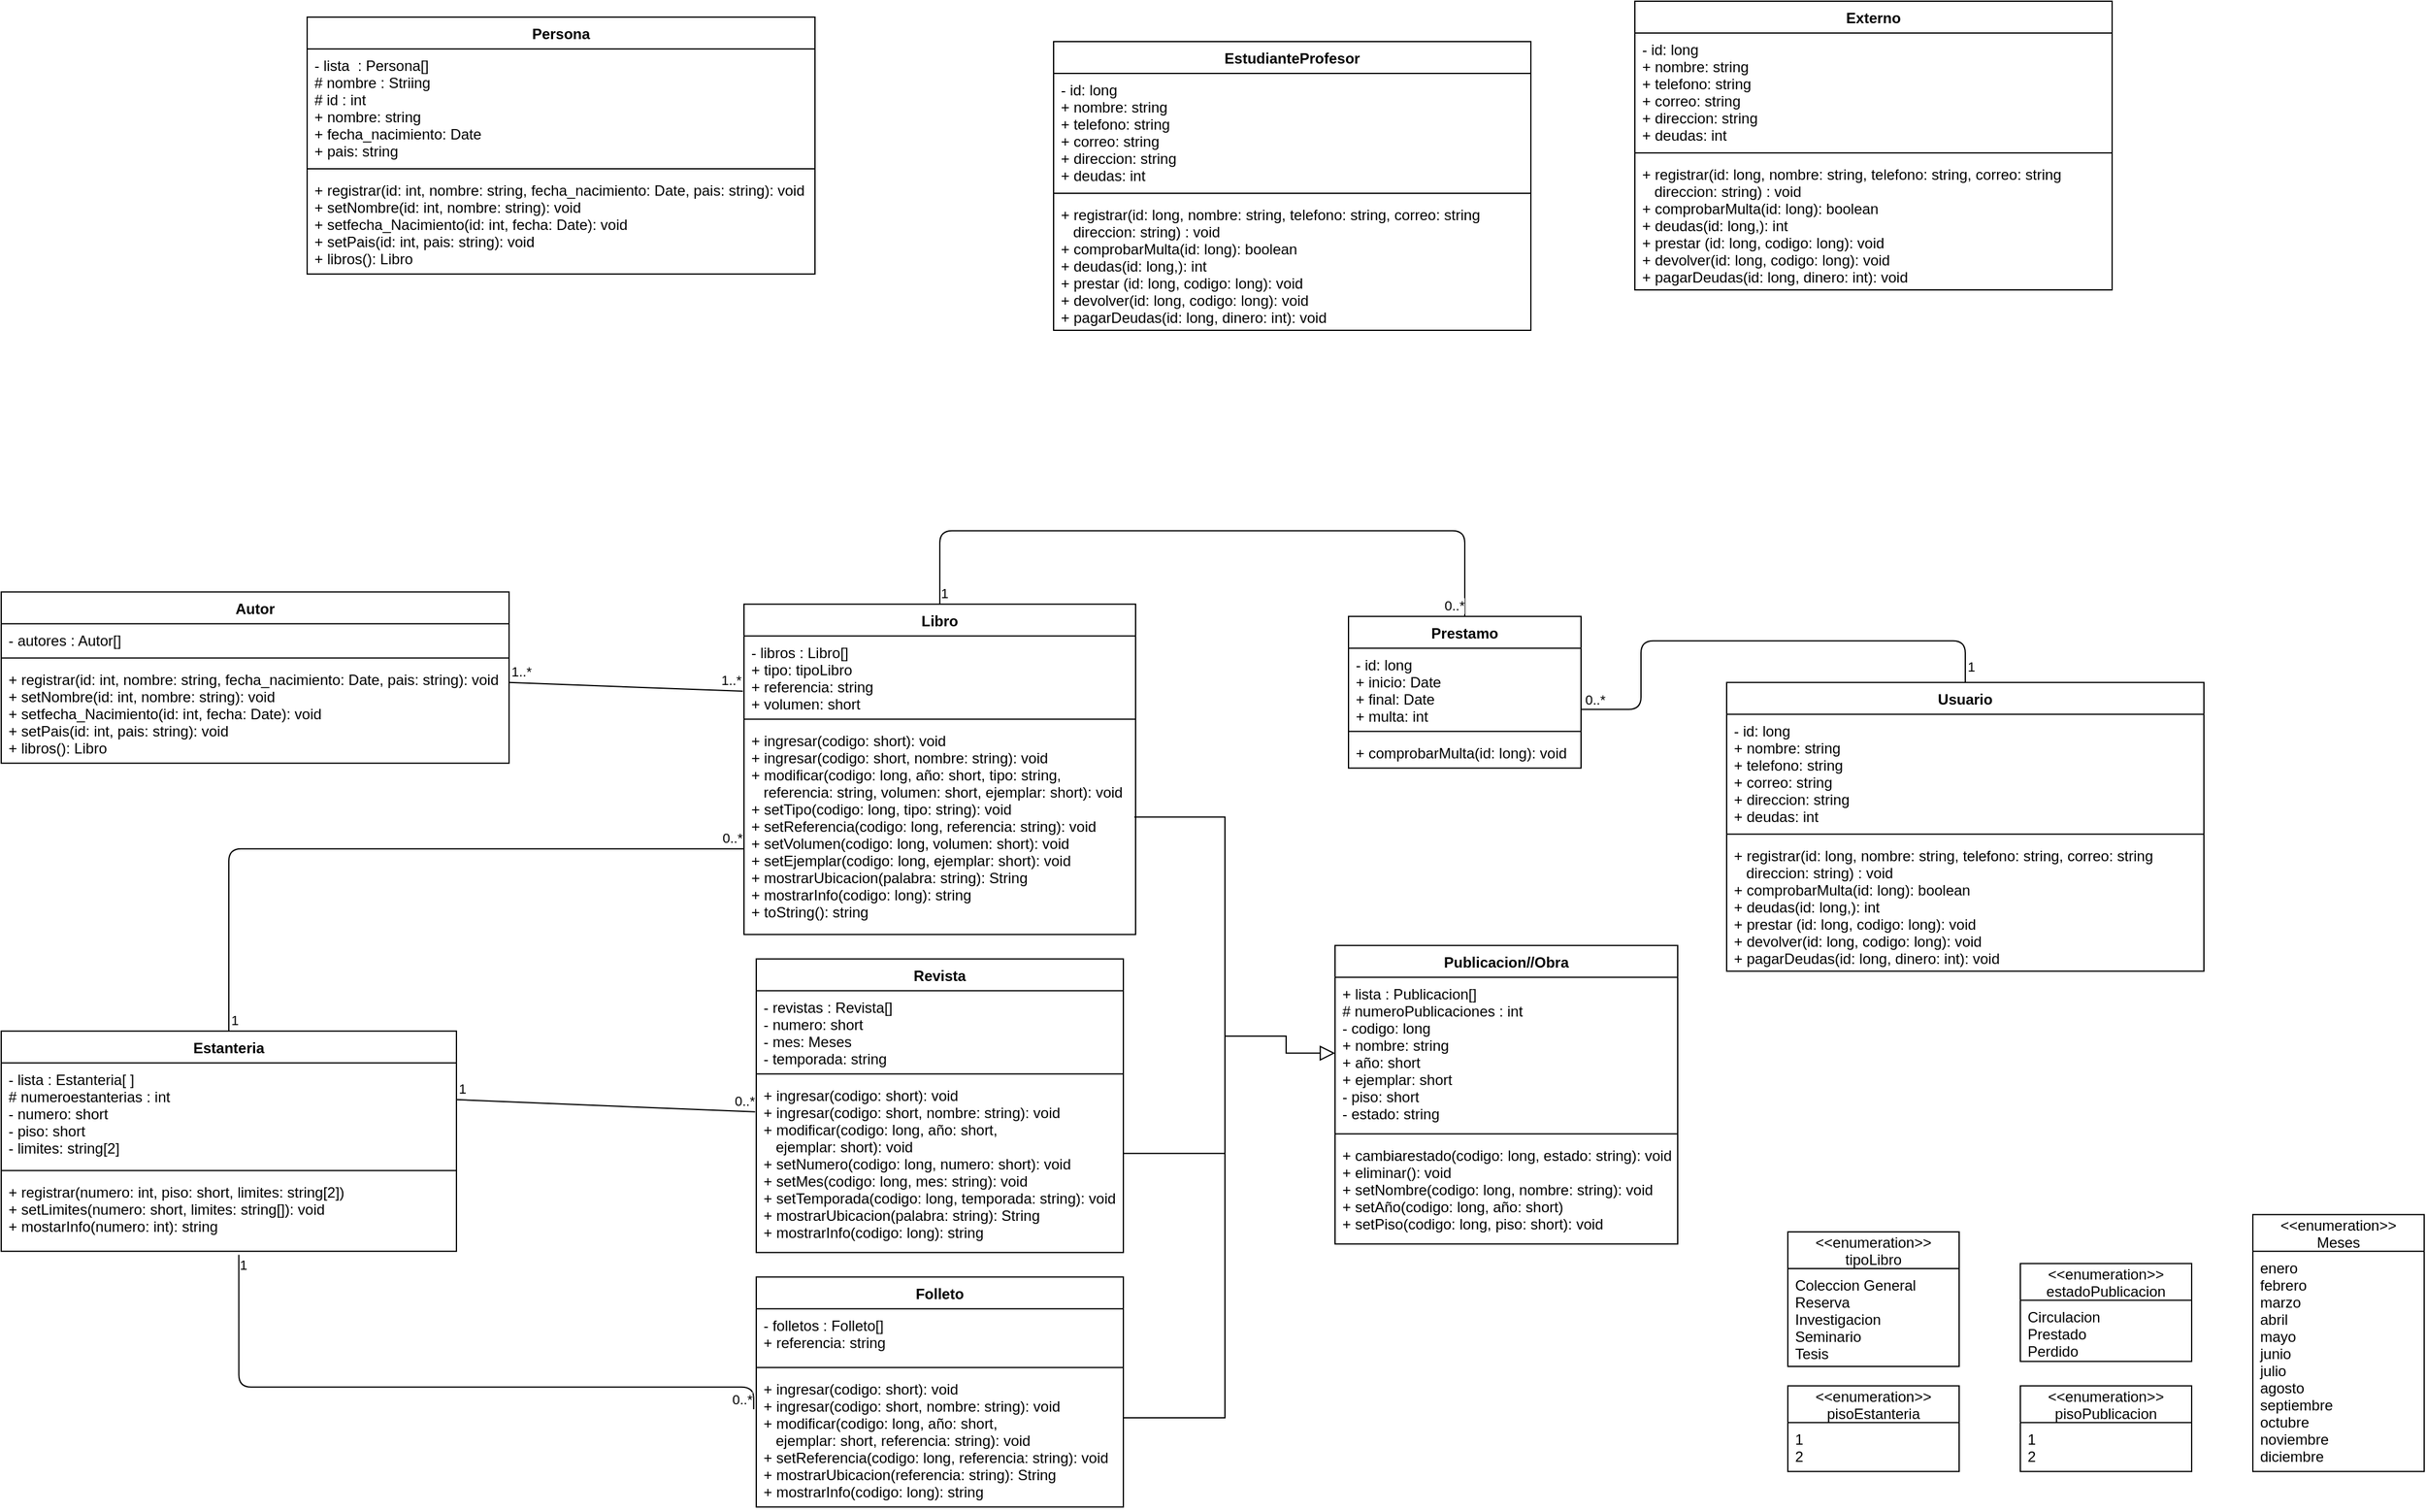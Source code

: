 <mxfile version="15.8.7" type="device" pages="3"><diagram id="C5RBs43oDa-KdzZeNtuy" name="Diagrama de Clases"><mxGraphModel dx="3039" dy="1890" grid="1" gridSize="10" guides="1" tooltips="1" connect="1" arrows="0" fold="1" page="1" pageScale="1" pageWidth="827" pageHeight="1169" math="0" shadow="0"><root><mxCell id="WIyWlLk6GJQsqaUBKTNV-0"/><mxCell id="WIyWlLk6GJQsqaUBKTNV-1" parent="WIyWlLk6GJQsqaUBKTNV-0"/><mxCell id="ke12g0NO1L1ZKeJ29uk7-75" style="edgeStyle=orthogonalEdgeStyle;rounded=0;orthogonalLoop=1;jettySize=auto;html=1;exitX=1;exitY=0.5;exitDx=0;exitDy=0;endArrow=none;endFill=0;" parent="WIyWlLk6GJQsqaUBKTNV-1" edge="1"><mxGeometry relative="1" as="geometry"><mxPoint x="-444" y="463.92" as="sourcePoint"/><mxPoint x="-370" y="642.92" as="targetPoint"/><Array as="points"><mxPoint x="-370" y="463.92"/><mxPoint x="-370" y="642.92"/></Array></mxGeometry></mxCell><mxCell id="ke12g0NO1L1ZKeJ29uk7-21" value="Libro" style="swimlane;fontStyle=1;align=center;verticalAlign=top;childLayout=stackLayout;horizontal=1;startSize=26;horizontalStack=0;resizeParent=1;resizeParentMax=0;resizeLast=0;collapsible=1;marginBottom=0;" parent="WIyWlLk6GJQsqaUBKTNV-1" vertex="1"><mxGeometry x="-763" y="289.92" width="320" height="270" as="geometry"><mxRectangle x="-963" y="254.06" width="60" height="26" as="alternateBounds"/></mxGeometry></mxCell><mxCell id="ke12g0NO1L1ZKeJ29uk7-22" value="- libros : Libro[]&#10;+ tipo: tipoLibro&#10;+ referencia: string&#10;+ volumen: short" style="text;strokeColor=none;fillColor=none;align=left;verticalAlign=top;spacingLeft=4;spacingRight=4;overflow=hidden;rotatable=0;points=[[0,0.5],[1,0.5]];portConstraint=eastwest;" parent="ke12g0NO1L1ZKeJ29uk7-21" vertex="1"><mxGeometry y="26" width="320" height="64" as="geometry"/></mxCell><mxCell id="ke12g0NO1L1ZKeJ29uk7-23" value="" style="line;strokeWidth=1;fillColor=none;align=left;verticalAlign=middle;spacingTop=-1;spacingLeft=3;spacingRight=3;rotatable=0;labelPosition=right;points=[];portConstraint=eastwest;" parent="ke12g0NO1L1ZKeJ29uk7-21" vertex="1"><mxGeometry y="90" width="320" height="8" as="geometry"/></mxCell><mxCell id="ke12g0NO1L1ZKeJ29uk7-24" value="+ ingresar(codigo: short): void&#10;+ ingresar(codigo: short, nombre: string): void&#10;+ modificar(codigo: long, año: short, tipo: string, &#10;   referencia: string, volumen: short, ejemplar: short): void&#10;+ setTipo(codigo: long, tipo: string): void&#10;+ setReferencia(codigo: long, referencia: string): void&#10;+ setVolumen(codigo: long, volumen: short): void&#10;+ setEjemplar(codigo: long, ejemplar: short): void&#10;+ mostrarUbicacion(palabra: string): String&#10;+ mostrarInfo(codigo: long): string&#10;+ toString(): string" style="text;strokeColor=none;fillColor=none;align=left;verticalAlign=top;spacingLeft=4;spacingRight=4;overflow=hidden;rotatable=0;points=[[0,0.5],[1,0.5]];portConstraint=eastwest;" parent="ke12g0NO1L1ZKeJ29uk7-21" vertex="1"><mxGeometry y="98" width="320" height="172" as="geometry"/></mxCell><mxCell id="ke12g0NO1L1ZKeJ29uk7-34" value="Usuario" style="swimlane;fontStyle=1;align=center;verticalAlign=top;childLayout=stackLayout;horizontal=1;startSize=26;horizontalStack=0;resizeParent=1;resizeParentMax=0;resizeLast=0;collapsible=1;marginBottom=0;" parent="WIyWlLk6GJQsqaUBKTNV-1" vertex="1"><mxGeometry x="40" y="353.92" width="390" height="236" as="geometry"/></mxCell><mxCell id="ke12g0NO1L1ZKeJ29uk7-35" value="- id: long&#10;+ nombre: string&#10;+ telefono: string&#10;+ correo: string&#10;+ direccion: string&#10;+ deudas: int" style="text;strokeColor=none;fillColor=none;align=left;verticalAlign=top;spacingLeft=4;spacingRight=4;overflow=hidden;rotatable=0;points=[[0,0.5],[1,0.5]];portConstraint=eastwest;" parent="ke12g0NO1L1ZKeJ29uk7-34" vertex="1"><mxGeometry y="26" width="390" height="94" as="geometry"/></mxCell><mxCell id="ke12g0NO1L1ZKeJ29uk7-36" value="" style="line;strokeWidth=1;fillColor=none;align=left;verticalAlign=middle;spacingTop=-1;spacingLeft=3;spacingRight=3;rotatable=0;labelPosition=right;points=[];portConstraint=eastwest;" parent="ke12g0NO1L1ZKeJ29uk7-34" vertex="1"><mxGeometry y="120" width="390" height="8" as="geometry"/></mxCell><mxCell id="ke12g0NO1L1ZKeJ29uk7-37" value="+ registrar(id: long, nombre: string, telefono: string, correo: string&#10;   direccion: string) : void&#10;+ comprobarMulta(id: long): boolean&#10;+ deudas(id: long,): int&#10;+ prestar (id: long, codigo: long): void &#10;+ devolver(id: long, codigo: long): void&#10;+ pagarDeudas(id: long, dinero: int): void&#10;" style="text;strokeColor=none;fillColor=none;align=left;verticalAlign=top;spacingLeft=4;spacingRight=4;overflow=hidden;rotatable=0;points=[[0,0.5],[1,0.5]];portConstraint=eastwest;" parent="ke12g0NO1L1ZKeJ29uk7-34" vertex="1"><mxGeometry y="128" width="390" height="108" as="geometry"/></mxCell><mxCell id="ke12g0NO1L1ZKeJ29uk7-38" value="Estanteria" style="swimlane;fontStyle=1;align=center;verticalAlign=top;childLayout=stackLayout;horizontal=1;startSize=26;horizontalStack=0;resizeParent=1;resizeParentMax=0;resizeLast=0;collapsible=1;marginBottom=0;" parent="WIyWlLk6GJQsqaUBKTNV-1" vertex="1"><mxGeometry x="-1370" y="638.92" width="372" height="180" as="geometry"/></mxCell><mxCell id="ke12g0NO1L1ZKeJ29uk7-39" value="- lista : Estanteria[ ]&#10;# numeroestanterias : int&#10;- numero: short&#10;- piso: short&#10;- limites: string[2]" style="text;strokeColor=none;fillColor=none;align=left;verticalAlign=top;spacingLeft=4;spacingRight=4;overflow=hidden;rotatable=0;points=[[0,0.5],[1,0.5]];portConstraint=eastwest;" parent="ke12g0NO1L1ZKeJ29uk7-38" vertex="1"><mxGeometry y="26" width="372" height="84" as="geometry"/></mxCell><mxCell id="ke12g0NO1L1ZKeJ29uk7-40" value="" style="line;strokeWidth=1;fillColor=none;align=left;verticalAlign=middle;spacingTop=-1;spacingLeft=3;spacingRight=3;rotatable=0;labelPosition=right;points=[];portConstraint=eastwest;" parent="ke12g0NO1L1ZKeJ29uk7-38" vertex="1"><mxGeometry y="110" width="372" height="8" as="geometry"/></mxCell><mxCell id="ke12g0NO1L1ZKeJ29uk7-41" value="+ registrar(numero: int, piso: short, limites: string[2])&#10;+ setLimites(numero: short, limites: string[]): void&#10;+ mostarInfo(numero: int): string" style="text;strokeColor=none;fillColor=none;align=left;verticalAlign=top;spacingLeft=4;spacingRight=4;overflow=hidden;rotatable=0;points=[[0,0.5],[1,0.5]];portConstraint=eastwest;" parent="ke12g0NO1L1ZKeJ29uk7-38" vertex="1"><mxGeometry y="118" width="372" height="62" as="geometry"/></mxCell><mxCell id="ke12g0NO1L1ZKeJ29uk7-46" value="Revista" style="swimlane;fontStyle=1;align=center;verticalAlign=top;childLayout=stackLayout;horizontal=1;startSize=26;horizontalStack=0;resizeParent=1;resizeParentMax=0;resizeLast=0;collapsible=1;marginBottom=0;" parent="WIyWlLk6GJQsqaUBKTNV-1" vertex="1"><mxGeometry x="-753" y="579.92" width="300" height="240" as="geometry"/></mxCell><mxCell id="ke12g0NO1L1ZKeJ29uk7-47" value="- revistas : Revista[]&#10;- numero: short&#10;- mes: Meses&#10;- temporada: string" style="text;strokeColor=none;fillColor=none;align=left;verticalAlign=top;spacingLeft=4;spacingRight=4;overflow=hidden;rotatable=0;points=[[0,0.5],[1,0.5]];portConstraint=eastwest;" parent="ke12g0NO1L1ZKeJ29uk7-46" vertex="1"><mxGeometry y="26" width="300" height="64" as="geometry"/></mxCell><mxCell id="ke12g0NO1L1ZKeJ29uk7-48" value="" style="line;strokeWidth=1;fillColor=none;align=left;verticalAlign=middle;spacingTop=-1;spacingLeft=3;spacingRight=3;rotatable=0;labelPosition=right;points=[];portConstraint=eastwest;" parent="ke12g0NO1L1ZKeJ29uk7-46" vertex="1"><mxGeometry y="90" width="300" height="8" as="geometry"/></mxCell><mxCell id="ke12g0NO1L1ZKeJ29uk7-49" value="+ ingresar(codigo: short): void&#10;+ ingresar(codigo: short, nombre: string): void&#10;+ modificar(codigo: long, año: short,&#10;   ejemplar: short): void&#10;+ setNumero(codigo: long, numero: short): void&#10;+ setMes(codigo: long, mes: string): void&#10;+ setTemporada(codigo: long, temporada: string): void&#10;+ mostrarUbicacion(palabra: string): String&#10;+ mostrarInfo(codigo: long): string" style="text;strokeColor=none;fillColor=none;align=left;verticalAlign=top;spacingLeft=4;spacingRight=4;overflow=hidden;rotatable=0;points=[[0,0.5],[1,0.5]];portConstraint=eastwest;" parent="ke12g0NO1L1ZKeJ29uk7-46" vertex="1"><mxGeometry y="98" width="300" height="142" as="geometry"/></mxCell><mxCell id="ke12g0NO1L1ZKeJ29uk7-50" value="Folleto" style="swimlane;fontStyle=1;align=center;verticalAlign=top;childLayout=stackLayout;horizontal=1;startSize=26;horizontalStack=0;resizeParent=1;resizeParentMax=0;resizeLast=0;collapsible=1;marginBottom=0;" parent="WIyWlLk6GJQsqaUBKTNV-1" vertex="1"><mxGeometry x="-753" y="839.92" width="300" height="188" as="geometry"/></mxCell><mxCell id="ke12g0NO1L1ZKeJ29uk7-51" value="- folletos : Folleto[]&#10;+ referencia: string" style="text;strokeColor=none;fillColor=none;align=left;verticalAlign=top;spacingLeft=4;spacingRight=4;overflow=hidden;rotatable=0;points=[[0,0.5],[1,0.5]];portConstraint=eastwest;" parent="ke12g0NO1L1ZKeJ29uk7-50" vertex="1"><mxGeometry y="26" width="300" height="44" as="geometry"/></mxCell><mxCell id="ke12g0NO1L1ZKeJ29uk7-52" value="" style="line;strokeWidth=1;fillColor=none;align=left;verticalAlign=middle;spacingTop=-1;spacingLeft=3;spacingRight=3;rotatable=0;labelPosition=right;points=[];portConstraint=eastwest;" parent="ke12g0NO1L1ZKeJ29uk7-50" vertex="1"><mxGeometry y="70" width="300" height="8" as="geometry"/></mxCell><mxCell id="ke12g0NO1L1ZKeJ29uk7-53" value="+ ingresar(codigo: short): void&#10;+ ingresar(codigo: short, nombre: string): void&#10;+ modificar(codigo: long, año: short,&#10;   ejemplar: short, referencia: string): void&#10;+ setReferencia(codigo: long, referencia: string): void&#10;+ mostrarUbicacion(referencia: string): String&#10;+ mostrarInfo(codigo: long): string" style="text;strokeColor=none;fillColor=none;align=left;verticalAlign=top;spacingLeft=4;spacingRight=4;overflow=hidden;rotatable=0;points=[[0,0.5],[1,0.5]];portConstraint=eastwest;" parent="ke12g0NO1L1ZKeJ29uk7-50" vertex="1"><mxGeometry y="78" width="300" height="110" as="geometry"/></mxCell><mxCell id="ke12g0NO1L1ZKeJ29uk7-54" value="Publicacion//Obra" style="swimlane;fontStyle=1;align=center;verticalAlign=top;childLayout=stackLayout;horizontal=1;startSize=26;horizontalStack=0;resizeParent=1;resizeParentMax=0;resizeLast=0;collapsible=1;marginBottom=0;" parent="WIyWlLk6GJQsqaUBKTNV-1" vertex="1"><mxGeometry x="-280" y="568.92" width="280" height="244" as="geometry"/></mxCell><mxCell id="ke12g0NO1L1ZKeJ29uk7-55" value="+ lista : Publicacion[]&#10;# numeroPublicaciones : int&#10;- codigo: long &#10;+ nombre: string&#10;+ año: short&#10;+ ejemplar: short&#10;- piso: short&#10;- estado: string" style="text;strokeColor=none;fillColor=none;align=left;verticalAlign=top;spacingLeft=4;spacingRight=4;overflow=hidden;rotatable=0;points=[[0,0.5],[1,0.5]];portConstraint=eastwest;" parent="ke12g0NO1L1ZKeJ29uk7-54" vertex="1"><mxGeometry y="26" width="280" height="124" as="geometry"/></mxCell><mxCell id="ke12g0NO1L1ZKeJ29uk7-56" value="" style="line;strokeWidth=1;fillColor=none;align=left;verticalAlign=middle;spacingTop=-1;spacingLeft=3;spacingRight=3;rotatable=0;labelPosition=right;points=[];portConstraint=eastwest;" parent="ke12g0NO1L1ZKeJ29uk7-54" vertex="1"><mxGeometry y="150" width="280" height="8" as="geometry"/></mxCell><mxCell id="ke12g0NO1L1ZKeJ29uk7-57" value="+ cambiarestado(codigo: long, estado: string): void&#10;+ eliminar(): void&#10;+ setNombre(codigo: long, nombre: string): void&#10;+ setAño(codigo: long, año: short)&#10;+ setPiso(codigo: long, piso: short): void" style="text;strokeColor=none;fillColor=none;align=left;verticalAlign=top;spacingLeft=4;spacingRight=4;overflow=hidden;rotatable=0;points=[[0,0.5],[1,0.5]];portConstraint=eastwest;" parent="ke12g0NO1L1ZKeJ29uk7-54" vertex="1"><mxGeometry y="158" width="280" height="86" as="geometry"/></mxCell><mxCell id="ke12g0NO1L1ZKeJ29uk7-58" value="Autor" style="swimlane;fontStyle=1;align=center;verticalAlign=top;childLayout=stackLayout;horizontal=1;startSize=26;horizontalStack=0;resizeParent=1;resizeParentMax=0;resizeLast=0;collapsible=1;marginBottom=0;" parent="WIyWlLk6GJQsqaUBKTNV-1" vertex="1"><mxGeometry x="-1370" y="279.92" width="415" height="140" as="geometry"/></mxCell><mxCell id="ke12g0NO1L1ZKeJ29uk7-59" value="- autores : Autor[]&#10;" style="text;strokeColor=none;fillColor=none;align=left;verticalAlign=top;spacingLeft=4;spacingRight=4;overflow=hidden;rotatable=0;points=[[0,0.5],[1,0.5]];portConstraint=eastwest;" parent="ke12g0NO1L1ZKeJ29uk7-58" vertex="1"><mxGeometry y="26" width="415" height="24" as="geometry"/></mxCell><mxCell id="ke12g0NO1L1ZKeJ29uk7-60" value="" style="line;strokeWidth=1;fillColor=none;align=left;verticalAlign=middle;spacingTop=-1;spacingLeft=3;spacingRight=3;rotatable=0;labelPosition=right;points=[];portConstraint=eastwest;" parent="ke12g0NO1L1ZKeJ29uk7-58" vertex="1"><mxGeometry y="50" width="415" height="8" as="geometry"/></mxCell><mxCell id="ke12g0NO1L1ZKeJ29uk7-61" value="+ registrar(id: int, nombre: string, fecha_nacimiento: Date, pais: string): void&#10;+ setNombre(id: int, nombre: string): void&#10;+ setfecha_Nacimiento(id: int, fecha: Date): void&#10;+ setPais(id: int, pais: string): void&#10;+ libros(): Libro" style="text;strokeColor=none;fillColor=none;align=left;verticalAlign=top;spacingLeft=4;spacingRight=4;overflow=hidden;rotatable=0;points=[[0,0.5],[1,0.5]];portConstraint=eastwest;" parent="ke12g0NO1L1ZKeJ29uk7-58" vertex="1"><mxGeometry y="58" width="415" height="82" as="geometry"/></mxCell><mxCell id="ke12g0NO1L1ZKeJ29uk7-62" value="Prestamo" style="swimlane;fontStyle=1;align=center;verticalAlign=top;childLayout=stackLayout;horizontal=1;startSize=26;horizontalStack=0;resizeParent=1;resizeParentMax=0;resizeLast=0;collapsible=1;marginBottom=0;" parent="WIyWlLk6GJQsqaUBKTNV-1" vertex="1"><mxGeometry x="-269" y="299.92" width="190" height="124" as="geometry"/></mxCell><mxCell id="ke12g0NO1L1ZKeJ29uk7-63" value="- id: long&#10;+ inicio: Date&#10;+ final: Date&#10;+ multa: int" style="text;strokeColor=none;fillColor=none;align=left;verticalAlign=top;spacingLeft=4;spacingRight=4;overflow=hidden;rotatable=0;points=[[0,0.5],[1,0.5]];portConstraint=eastwest;" parent="ke12g0NO1L1ZKeJ29uk7-62" vertex="1"><mxGeometry y="26" width="190" height="64" as="geometry"/></mxCell><mxCell id="ke12g0NO1L1ZKeJ29uk7-64" value="" style="line;strokeWidth=1;fillColor=none;align=left;verticalAlign=middle;spacingTop=-1;spacingLeft=3;spacingRight=3;rotatable=0;labelPosition=right;points=[];portConstraint=eastwest;" parent="ke12g0NO1L1ZKeJ29uk7-62" vertex="1"><mxGeometry y="90" width="190" height="8" as="geometry"/></mxCell><mxCell id="ke12g0NO1L1ZKeJ29uk7-65" value="+ comprobarMulta(id: long): void" style="text;strokeColor=none;fillColor=none;align=left;verticalAlign=top;spacingLeft=4;spacingRight=4;overflow=hidden;rotatable=0;points=[[0,0.5],[1,0.5]];portConstraint=eastwest;" parent="ke12g0NO1L1ZKeJ29uk7-62" vertex="1"><mxGeometry y="98" width="190" height="26" as="geometry"/></mxCell><mxCell id="ke12g0NO1L1ZKeJ29uk7-76" style="edgeStyle=orthogonalEdgeStyle;rounded=0;orthogonalLoop=1;jettySize=auto;html=1;endArrow=none;endFill=0;" parent="WIyWlLk6GJQsqaUBKTNV-1" source="ke12g0NO1L1ZKeJ29uk7-49" edge="1"><mxGeometry relative="1" as="geometry"><mxPoint x="-370" y="642.92" as="targetPoint"/><Array as="points"><mxPoint x="-370" y="738.92"/><mxPoint x="-370" y="642.92"/></Array></mxGeometry></mxCell><mxCell id="ke12g0NO1L1ZKeJ29uk7-77" style="edgeStyle=orthogonalEdgeStyle;rounded=0;orthogonalLoop=1;jettySize=auto;html=1;entryX=0;entryY=0.5;entryDx=0;entryDy=0;endArrow=block;endFill=0;endSize=10;" parent="WIyWlLk6GJQsqaUBKTNV-1" source="ke12g0NO1L1ZKeJ29uk7-53" target="ke12g0NO1L1ZKeJ29uk7-55" edge="1"><mxGeometry relative="1" as="geometry"><Array as="points"><mxPoint x="-370" y="955"/><mxPoint x="-370" y="643"/><mxPoint x="-320" y="643"/><mxPoint x="-320" y="657"/></Array></mxGeometry></mxCell><mxCell id="ke12g0NO1L1ZKeJ29uk7-81" value="" style="endArrow=none;html=1;endFill=0;entryX=-0.003;entryY=0.19;entryDx=0;entryDy=0;entryPerimeter=0;" parent="WIyWlLk6GJQsqaUBKTNV-1" target="ke12g0NO1L1ZKeJ29uk7-49" edge="1"><mxGeometry relative="1" as="geometry"><mxPoint x="-998" y="694.92" as="sourcePoint"/><mxPoint x="-800" y="649.92" as="targetPoint"/><Array as="points"/></mxGeometry></mxCell><mxCell id="ke12g0NO1L1ZKeJ29uk7-83" value="1" style="edgeLabel;resizable=0;html=1;align=left;verticalAlign=bottom;" parent="ke12g0NO1L1ZKeJ29uk7-81" connectable="0" vertex="1"><mxGeometry x="-1" relative="1" as="geometry"/></mxCell><mxCell id="ke12g0NO1L1ZKeJ29uk7-84" value="0..*" style="edgeLabel;resizable=0;html=1;align=right;verticalAlign=bottom;" parent="ke12g0NO1L1ZKeJ29uk7-81" connectable="0" vertex="1"><mxGeometry x="1" relative="1" as="geometry"/></mxCell><mxCell id="ke12g0NO1L1ZKeJ29uk7-85" value="" style="endArrow=none;html=1;endFill=0;entryX=-0.003;entryY=0.704;entryDx=0;entryDy=0;entryPerimeter=0;" parent="WIyWlLk6GJQsqaUBKTNV-1" target="ke12g0NO1L1ZKeJ29uk7-22" edge="1"><mxGeometry relative="1" as="geometry"><mxPoint x="-955" y="353.92" as="sourcePoint"/><mxPoint x="-800.9" y="353.92" as="targetPoint"/><Array as="points"/></mxGeometry></mxCell><mxCell id="ke12g0NO1L1ZKeJ29uk7-86" value="1..*" style="edgeLabel;resizable=0;html=1;align=left;verticalAlign=bottom;" parent="ke12g0NO1L1ZKeJ29uk7-85" connectable="0" vertex="1"><mxGeometry x="-1" relative="1" as="geometry"/></mxCell><mxCell id="ke12g0NO1L1ZKeJ29uk7-87" value="1..*" style="edgeLabel;resizable=0;html=1;align=right;verticalAlign=bottom;" parent="ke12g0NO1L1ZKeJ29uk7-85" connectable="0" vertex="1"><mxGeometry x="1" relative="1" as="geometry"/></mxCell><mxCell id="ke12g0NO1L1ZKeJ29uk7-88" value="" style="endArrow=none;html=1;endFill=0;entryX=-0.003;entryY=0.19;entryDx=0;entryDy=0;entryPerimeter=0;exitX=0.5;exitY=0;exitDx=0;exitDy=0;edgeStyle=orthogonalEdgeStyle;" parent="WIyWlLk6GJQsqaUBKTNV-1" source="ke12g0NO1L1ZKeJ29uk7-38" edge="1"><mxGeometry relative="1" as="geometry"><mxPoint x="-1007.1" y="489.94" as="sourcePoint"/><mxPoint x="-763.0" y="489.92" as="targetPoint"/><Array as="points"><mxPoint x="-1184" y="489.92"/></Array></mxGeometry></mxCell><mxCell id="ke12g0NO1L1ZKeJ29uk7-89" value="1" style="edgeLabel;resizable=0;html=1;align=left;verticalAlign=bottom;" parent="ke12g0NO1L1ZKeJ29uk7-88" connectable="0" vertex="1"><mxGeometry x="-1" relative="1" as="geometry"/></mxCell><mxCell id="ke12g0NO1L1ZKeJ29uk7-90" value="0..*" style="edgeLabel;resizable=0;html=1;align=right;verticalAlign=bottom;" parent="ke12g0NO1L1ZKeJ29uk7-88" connectable="0" vertex="1"><mxGeometry x="1" relative="1" as="geometry"/></mxCell><mxCell id="ke12g0NO1L1ZKeJ29uk7-91" value="" style="endArrow=none;html=1;endFill=0;entryX=-0.007;entryY=0.273;entryDx=0;entryDy=0;entryPerimeter=0;edgeStyle=orthogonalEdgeStyle;exitX=0.522;exitY=1.045;exitDx=0;exitDy=0;exitPerimeter=0;" parent="WIyWlLk6GJQsqaUBKTNV-1" source="ke12g0NO1L1ZKeJ29uk7-41" target="ke12g0NO1L1ZKeJ29uk7-53" edge="1"><mxGeometry relative="1" as="geometry"><mxPoint x="-1100" y="809.92" as="sourcePoint"/><mxPoint x="-789" y="929.92" as="targetPoint"/><Array as="points"><mxPoint x="-1176" y="929.92"/></Array></mxGeometry></mxCell><mxCell id="ke12g0NO1L1ZKeJ29uk7-92" value="1" style="edgeLabel;resizable=0;html=1;align=left;verticalAlign=bottom;" parent="ke12g0NO1L1ZKeJ29uk7-91" connectable="0" vertex="1"><mxGeometry x="-1" relative="1" as="geometry"><mxPoint x="-1" y="17" as="offset"/></mxGeometry></mxCell><mxCell id="ke12g0NO1L1ZKeJ29uk7-93" value="0..*" style="edgeLabel;resizable=0;html=1;align=right;verticalAlign=bottom;" parent="ke12g0NO1L1ZKeJ29uk7-91" connectable="0" vertex="1"><mxGeometry x="1" relative="1" as="geometry"/></mxCell><mxCell id="ke12g0NO1L1ZKeJ29uk7-94" value="" style="endArrow=none;html=1;endFill=0;entryX=0.5;entryY=0;entryDx=0;entryDy=0;edgeStyle=orthogonalEdgeStyle;exitX=0.5;exitY=0;exitDx=0;exitDy=0;" parent="WIyWlLk6GJQsqaUBKTNV-1" source="ke12g0NO1L1ZKeJ29uk7-21" target="ke12g0NO1L1ZKeJ29uk7-62" edge="1"><mxGeometry relative="1" as="geometry"><mxPoint x="-603" y="269.92" as="sourcePoint"/><mxPoint x="-249.28" y="136.97" as="targetPoint"/><Array as="points"><mxPoint x="-603" y="229.92"/><mxPoint x="-174" y="229.92"/></Array></mxGeometry></mxCell><mxCell id="ke12g0NO1L1ZKeJ29uk7-95" value="1" style="edgeLabel;resizable=0;html=1;align=left;verticalAlign=bottom;" parent="ke12g0NO1L1ZKeJ29uk7-94" connectable="0" vertex="1"><mxGeometry x="-1" relative="1" as="geometry"><mxPoint x="-1" as="offset"/></mxGeometry></mxCell><mxCell id="ke12g0NO1L1ZKeJ29uk7-96" value="0..*" style="edgeLabel;resizable=0;html=1;align=right;verticalAlign=bottom;" parent="ke12g0NO1L1ZKeJ29uk7-94" connectable="0" vertex="1"><mxGeometry x="1" relative="1" as="geometry"/></mxCell><mxCell id="ke12g0NO1L1ZKeJ29uk7-97" value="" style="endArrow=none;html=1;endFill=0;entryX=1;entryY=0.781;entryDx=0;entryDy=0;edgeStyle=orthogonalEdgeStyle;exitX=0.5;exitY=0;exitDx=0;exitDy=0;entryPerimeter=0;" parent="WIyWlLk6GJQsqaUBKTNV-1" source="ke12g0NO1L1ZKeJ29uk7-34" target="ke12g0NO1L1ZKeJ29uk7-63" edge="1"><mxGeometry relative="1" as="geometry"><mxPoint x="-69.996" y="54.92" as="sourcePoint"/><mxPoint x="350.72" y="211.97" as="targetPoint"/><Array as="points"><mxPoint x="235" y="319.86"/><mxPoint x="-30" y="319.86"/><mxPoint x="-30" y="375.86"/></Array></mxGeometry></mxCell><mxCell id="ke12g0NO1L1ZKeJ29uk7-98" value="1" style="edgeLabel;resizable=0;html=1;align=left;verticalAlign=bottom;" parent="ke12g0NO1L1ZKeJ29uk7-97" connectable="0" vertex="1"><mxGeometry x="-1" relative="1" as="geometry"><mxPoint y="-4" as="offset"/></mxGeometry></mxCell><mxCell id="ke12g0NO1L1ZKeJ29uk7-99" value="0..*" style="edgeLabel;resizable=0;html=1;align=right;verticalAlign=bottom;" parent="ke12g0NO1L1ZKeJ29uk7-97" connectable="0" vertex="1"><mxGeometry x="1" relative="1" as="geometry"><mxPoint x="20" y="1" as="offset"/></mxGeometry></mxCell><mxCell id="EPWQVqLMymoQ9FA3Z7Se-0" value="&lt;&lt;enumeration&gt;&gt;&#10;tipoLibro" style="swimlane;fontStyle=0;childLayout=stackLayout;horizontal=1;startSize=30;horizontalStack=0;resizeParent=1;resizeParentMax=0;resizeLast=0;collapsible=1;marginBottom=0;" parent="WIyWlLk6GJQsqaUBKTNV-1" vertex="1"><mxGeometry x="90" y="802.98" width="140" height="110" as="geometry"/></mxCell><mxCell id="EPWQVqLMymoQ9FA3Z7Se-3" value="Coleccion General&#10;Reserva&#10;Investigacion&#10;Seminario&#10;Tesis" style="text;strokeColor=none;fillColor=none;align=left;verticalAlign=top;spacingLeft=4;spacingRight=4;overflow=hidden;rotatable=0;points=[[0,0.5],[1,0.5]];portConstraint=eastwest;" parent="EPWQVqLMymoQ9FA3Z7Se-0" vertex="1"><mxGeometry y="30" width="140" height="80" as="geometry"/></mxCell><mxCell id="EPWQVqLMymoQ9FA3Z7Se-4" value="&lt;&lt;enumeration&gt;&gt;&#10;Meses" style="swimlane;fontStyle=0;childLayout=stackLayout;horizontal=1;startSize=30;horizontalStack=0;resizeParent=1;resizeParentMax=0;resizeLast=0;collapsible=1;marginBottom=0;" parent="WIyWlLk6GJQsqaUBKTNV-1" vertex="1"><mxGeometry x="470" y="788.92" width="140" height="210" as="geometry"/></mxCell><mxCell id="EPWQVqLMymoQ9FA3Z7Se-5" value="enero&#10;febrero&#10;marzo&#10;abril&#10;mayo&#10;junio&#10;julio&#10;agosto&#10;septiembre&#10;octubre&#10;noviembre&#10;diciembre" style="text;strokeColor=none;fillColor=none;align=left;verticalAlign=top;spacingLeft=4;spacingRight=4;overflow=hidden;rotatable=0;points=[[0,0.5],[1,0.5]];portConstraint=eastwest;" parent="EPWQVqLMymoQ9FA3Z7Se-4" vertex="1"><mxGeometry y="30" width="140" height="180" as="geometry"/></mxCell><mxCell id="EPWQVqLMymoQ9FA3Z7Se-8" value="&lt;&lt;enumeration&gt;&gt;&#10;pisoEstanteria" style="swimlane;fontStyle=0;childLayout=stackLayout;horizontal=1;startSize=30;horizontalStack=0;resizeParent=1;resizeParentMax=0;resizeLast=0;collapsible=1;marginBottom=0;" parent="WIyWlLk6GJQsqaUBKTNV-1" vertex="1"><mxGeometry x="90" y="928.92" width="140" height="70" as="geometry"/></mxCell><mxCell id="EPWQVqLMymoQ9FA3Z7Se-9" value="1&#10;2" style="text;strokeColor=none;fillColor=none;align=left;verticalAlign=top;spacingLeft=4;spacingRight=4;overflow=hidden;rotatable=0;points=[[0,0.5],[1,0.5]];portConstraint=eastwest;" parent="EPWQVqLMymoQ9FA3Z7Se-8" vertex="1"><mxGeometry y="30" width="140" height="40" as="geometry"/></mxCell><mxCell id="EPWQVqLMymoQ9FA3Z7Se-10" value="&lt;&lt;enumeration&gt;&gt;&#10;pisoPublicacion" style="swimlane;fontStyle=0;childLayout=stackLayout;horizontal=1;startSize=30;horizontalStack=0;resizeParent=1;resizeParentMax=0;resizeLast=0;collapsible=1;marginBottom=0;" parent="WIyWlLk6GJQsqaUBKTNV-1" vertex="1"><mxGeometry x="280" y="928.92" width="140" height="70" as="geometry"/></mxCell><mxCell id="EPWQVqLMymoQ9FA3Z7Se-11" value="1&#10;2" style="text;strokeColor=none;fillColor=none;align=left;verticalAlign=top;spacingLeft=4;spacingRight=4;overflow=hidden;rotatable=0;points=[[0,0.5],[1,0.5]];portConstraint=eastwest;" parent="EPWQVqLMymoQ9FA3Z7Se-10" vertex="1"><mxGeometry y="30" width="140" height="40" as="geometry"/></mxCell><mxCell id="EPWQVqLMymoQ9FA3Z7Se-12" value="&lt;&lt;enumeration&gt;&gt;&#10;estadoPublicacion" style="swimlane;fontStyle=0;childLayout=stackLayout;horizontal=1;startSize=30;horizontalStack=0;resizeParent=1;resizeParentMax=0;resizeLast=0;collapsible=1;marginBottom=0;" parent="WIyWlLk6GJQsqaUBKTNV-1" vertex="1"><mxGeometry x="280" y="828.92" width="140" height="80" as="geometry"/></mxCell><mxCell id="EPWQVqLMymoQ9FA3Z7Se-13" value="Circulacion&#10;Prestado&#10;Perdido" style="text;strokeColor=none;fillColor=none;align=left;verticalAlign=top;spacingLeft=4;spacingRight=4;overflow=hidden;rotatable=0;points=[[0,0.5],[1,0.5]];portConstraint=eastwest;" parent="EPWQVqLMymoQ9FA3Z7Se-12" vertex="1"><mxGeometry y="30" width="140" height="50" as="geometry"/></mxCell><mxCell id="ChVno5LePOyfvfqLUkpB-0" value="Persona" style="swimlane;fontStyle=1;align=center;verticalAlign=top;childLayout=stackLayout;horizontal=1;startSize=26;horizontalStack=0;resizeParent=1;resizeParentMax=0;resizeLast=0;collapsible=1;marginBottom=0;" vertex="1" parent="WIyWlLk6GJQsqaUBKTNV-1"><mxGeometry x="-1120" y="-190" width="415" height="210" as="geometry"/></mxCell><mxCell id="ChVno5LePOyfvfqLUkpB-1" value="- lista  : Persona[]&#10;# nombre : Striing&#10;# id : int&#10;+ nombre: string&#10;+ fecha_nacimiento: Date&#10;+ pais: string&#10;" style="text;strokeColor=none;fillColor=none;align=left;verticalAlign=top;spacingLeft=4;spacingRight=4;overflow=hidden;rotatable=0;points=[[0,0.5],[1,0.5]];portConstraint=eastwest;" vertex="1" parent="ChVno5LePOyfvfqLUkpB-0"><mxGeometry y="26" width="415" height="94" as="geometry"/></mxCell><mxCell id="ChVno5LePOyfvfqLUkpB-2" value="" style="line;strokeWidth=1;fillColor=none;align=left;verticalAlign=middle;spacingTop=-1;spacingLeft=3;spacingRight=3;rotatable=0;labelPosition=right;points=[];portConstraint=eastwest;" vertex="1" parent="ChVno5LePOyfvfqLUkpB-0"><mxGeometry y="120" width="415" height="8" as="geometry"/></mxCell><mxCell id="ChVno5LePOyfvfqLUkpB-3" value="+ registrar(id: int, nombre: string, fecha_nacimiento: Date, pais: string): void&#10;+ setNombre(id: int, nombre: string): void&#10;+ setfecha_Nacimiento(id: int, fecha: Date): void&#10;+ setPais(id: int, pais: string): void&#10;+ libros(): Libro" style="text;strokeColor=none;fillColor=none;align=left;verticalAlign=top;spacingLeft=4;spacingRight=4;overflow=hidden;rotatable=0;points=[[0,0.5],[1,0.5]];portConstraint=eastwest;" vertex="1" parent="ChVno5LePOyfvfqLUkpB-0"><mxGeometry y="128" width="415" height="82" as="geometry"/></mxCell><mxCell id="ChVno5LePOyfvfqLUkpB-5" value="EstudianteProfesor" style="swimlane;fontStyle=1;align=center;verticalAlign=top;childLayout=stackLayout;horizontal=1;startSize=26;horizontalStack=0;resizeParent=1;resizeParentMax=0;resizeLast=0;collapsible=1;marginBottom=0;" vertex="1" parent="WIyWlLk6GJQsqaUBKTNV-1"><mxGeometry x="-510" y="-170" width="390" height="236" as="geometry"/></mxCell><mxCell id="ChVno5LePOyfvfqLUkpB-6" value="- id: long&#10;+ nombre: string&#10;+ telefono: string&#10;+ correo: string&#10;+ direccion: string&#10;+ deudas: int" style="text;strokeColor=none;fillColor=none;align=left;verticalAlign=top;spacingLeft=4;spacingRight=4;overflow=hidden;rotatable=0;points=[[0,0.5],[1,0.5]];portConstraint=eastwest;" vertex="1" parent="ChVno5LePOyfvfqLUkpB-5"><mxGeometry y="26" width="390" height="94" as="geometry"/></mxCell><mxCell id="ChVno5LePOyfvfqLUkpB-7" value="" style="line;strokeWidth=1;fillColor=none;align=left;verticalAlign=middle;spacingTop=-1;spacingLeft=3;spacingRight=3;rotatable=0;labelPosition=right;points=[];portConstraint=eastwest;" vertex="1" parent="ChVno5LePOyfvfqLUkpB-5"><mxGeometry y="120" width="390" height="8" as="geometry"/></mxCell><mxCell id="ChVno5LePOyfvfqLUkpB-8" value="+ registrar(id: long, nombre: string, telefono: string, correo: string&#10;   direccion: string) : void&#10;+ comprobarMulta(id: long): boolean&#10;+ deudas(id: long,): int&#10;+ prestar (id: long, codigo: long): void &#10;+ devolver(id: long, codigo: long): void&#10;+ pagarDeudas(id: long, dinero: int): void&#10;" style="text;strokeColor=none;fillColor=none;align=left;verticalAlign=top;spacingLeft=4;spacingRight=4;overflow=hidden;rotatable=0;points=[[0,0.5],[1,0.5]];portConstraint=eastwest;" vertex="1" parent="ChVno5LePOyfvfqLUkpB-5"><mxGeometry y="128" width="390" height="108" as="geometry"/></mxCell><mxCell id="ChVno5LePOyfvfqLUkpB-9" value="Externo" style="swimlane;fontStyle=1;align=center;verticalAlign=top;childLayout=stackLayout;horizontal=1;startSize=26;horizontalStack=0;resizeParent=1;resizeParentMax=0;resizeLast=0;collapsible=1;marginBottom=0;" vertex="1" parent="WIyWlLk6GJQsqaUBKTNV-1"><mxGeometry x="-35" y="-203" width="390" height="236" as="geometry"/></mxCell><mxCell id="ChVno5LePOyfvfqLUkpB-10" value="- id: long&#10;+ nombre: string&#10;+ telefono: string&#10;+ correo: string&#10;+ direccion: string&#10;+ deudas: int" style="text;strokeColor=none;fillColor=none;align=left;verticalAlign=top;spacingLeft=4;spacingRight=4;overflow=hidden;rotatable=0;points=[[0,0.5],[1,0.5]];portConstraint=eastwest;" vertex="1" parent="ChVno5LePOyfvfqLUkpB-9"><mxGeometry y="26" width="390" height="94" as="geometry"/></mxCell><mxCell id="ChVno5LePOyfvfqLUkpB-11" value="" style="line;strokeWidth=1;fillColor=none;align=left;verticalAlign=middle;spacingTop=-1;spacingLeft=3;spacingRight=3;rotatable=0;labelPosition=right;points=[];portConstraint=eastwest;" vertex="1" parent="ChVno5LePOyfvfqLUkpB-9"><mxGeometry y="120" width="390" height="8" as="geometry"/></mxCell><mxCell id="ChVno5LePOyfvfqLUkpB-12" value="+ registrar(id: long, nombre: string, telefono: string, correo: string&#10;   direccion: string) : void&#10;+ comprobarMulta(id: long): boolean&#10;+ deudas(id: long,): int&#10;+ prestar (id: long, codigo: long): void &#10;+ devolver(id: long, codigo: long): void&#10;+ pagarDeudas(id: long, dinero: int): void&#10;" style="text;strokeColor=none;fillColor=none;align=left;verticalAlign=top;spacingLeft=4;spacingRight=4;overflow=hidden;rotatable=0;points=[[0,0.5],[1,0.5]];portConstraint=eastwest;" vertex="1" parent="ChVno5LePOyfvfqLUkpB-9"><mxGeometry y="128" width="390" height="108" as="geometry"/></mxCell></root></mxGraphModel></diagram><diagram id="wwCpMlIQeOkv3GztFox6" name="Diagrama de Objetos"><mxGraphModel dx="1102" dy="865" grid="1" gridSize="10" guides="1" tooltips="1" connect="1" arrows="1" fold="1" page="1" pageScale="1" pageWidth="827" pageHeight="1169" math="0" shadow="0"><root><mxCell id="WVwIK--LwqkVSx_BfwZU-0"/><mxCell id="WVwIK--LwqkVSx_BfwZU-1" parent="WVwIK--LwqkVSx_BfwZU-0"/></root></mxGraphModel></diagram><diagram id="t9D-Pu8Kgjb7aQ9FUgC7" name="Funcionalidades"><mxGraphModel dx="1102" dy="865" grid="1" gridSize="10" guides="1" tooltips="1" connect="1" arrows="1" fold="1" page="1" pageScale="1" pageWidth="827" pageHeight="1169" math="0" shadow="0"><root><mxCell id="ZE6BnD19SP2nE5nU9KG_-0"/><mxCell id="ZE6BnD19SP2nE5nU9KG_-1" parent="ZE6BnD19SP2nE5nU9KG_-0"/><mxCell id="vjLgAyR_rwCTi4W5Gijk-1" value="&lt;h1 style=&quot;font-size: 26px&quot;&gt;&lt;font style=&quot;font-size: 26px&quot;&gt;FUNCIONALIDADES:&lt;/font&gt;&lt;/h1&gt;&lt;p style=&quot;font-size: 26px&quot;&gt;&lt;/p&gt;&lt;ol style=&quot;font-size: 26px&quot;&gt;&lt;li&gt;&lt;font style=&quot;font-size: 26px&quot;&gt;Obtener la ubicación de libros, revistas y folletos&lt;/font&gt;&lt;/li&gt;&lt;li&gt;&lt;font style=&quot;font-size: 26px&quot;&gt;Poder realizar un préstramo asegurandose de que no hay deudas del usuario y resgistrarlo&lt;/font&gt;&lt;/li&gt;&lt;li&gt;&lt;font style=&quot;font-size: 26px&quot;&gt;Registrar y eliminiar publicaciones que entran a hacer parte de la biblioteca&lt;/font&gt;&lt;/li&gt;&lt;li&gt;&lt;font style=&quot;font-size: 26px&quot;&gt;Modificar atributos con los que se almacena las publicaciones&lt;/font&gt;&lt;/li&gt;&lt;li&gt;&lt;font style=&quot;font-size: 26px&quot;&gt;Asegurarse de que una publicación está bien registrada al usar el método mostrarInfo()&lt;/font&gt;&lt;/li&gt;&lt;/ol&gt;&lt;p&gt;&lt;/p&gt;" style="text;html=1;strokeColor=none;fillColor=none;spacing=5;spacingTop=-20;whiteSpace=wrap;overflow=hidden;rounded=0;" parent="ZE6BnD19SP2nE5nU9KG_-1" vertex="1"><mxGeometry x="50" y="120" width="700" height="520" as="geometry"/></mxCell></root></mxGraphModel></diagram></mxfile>